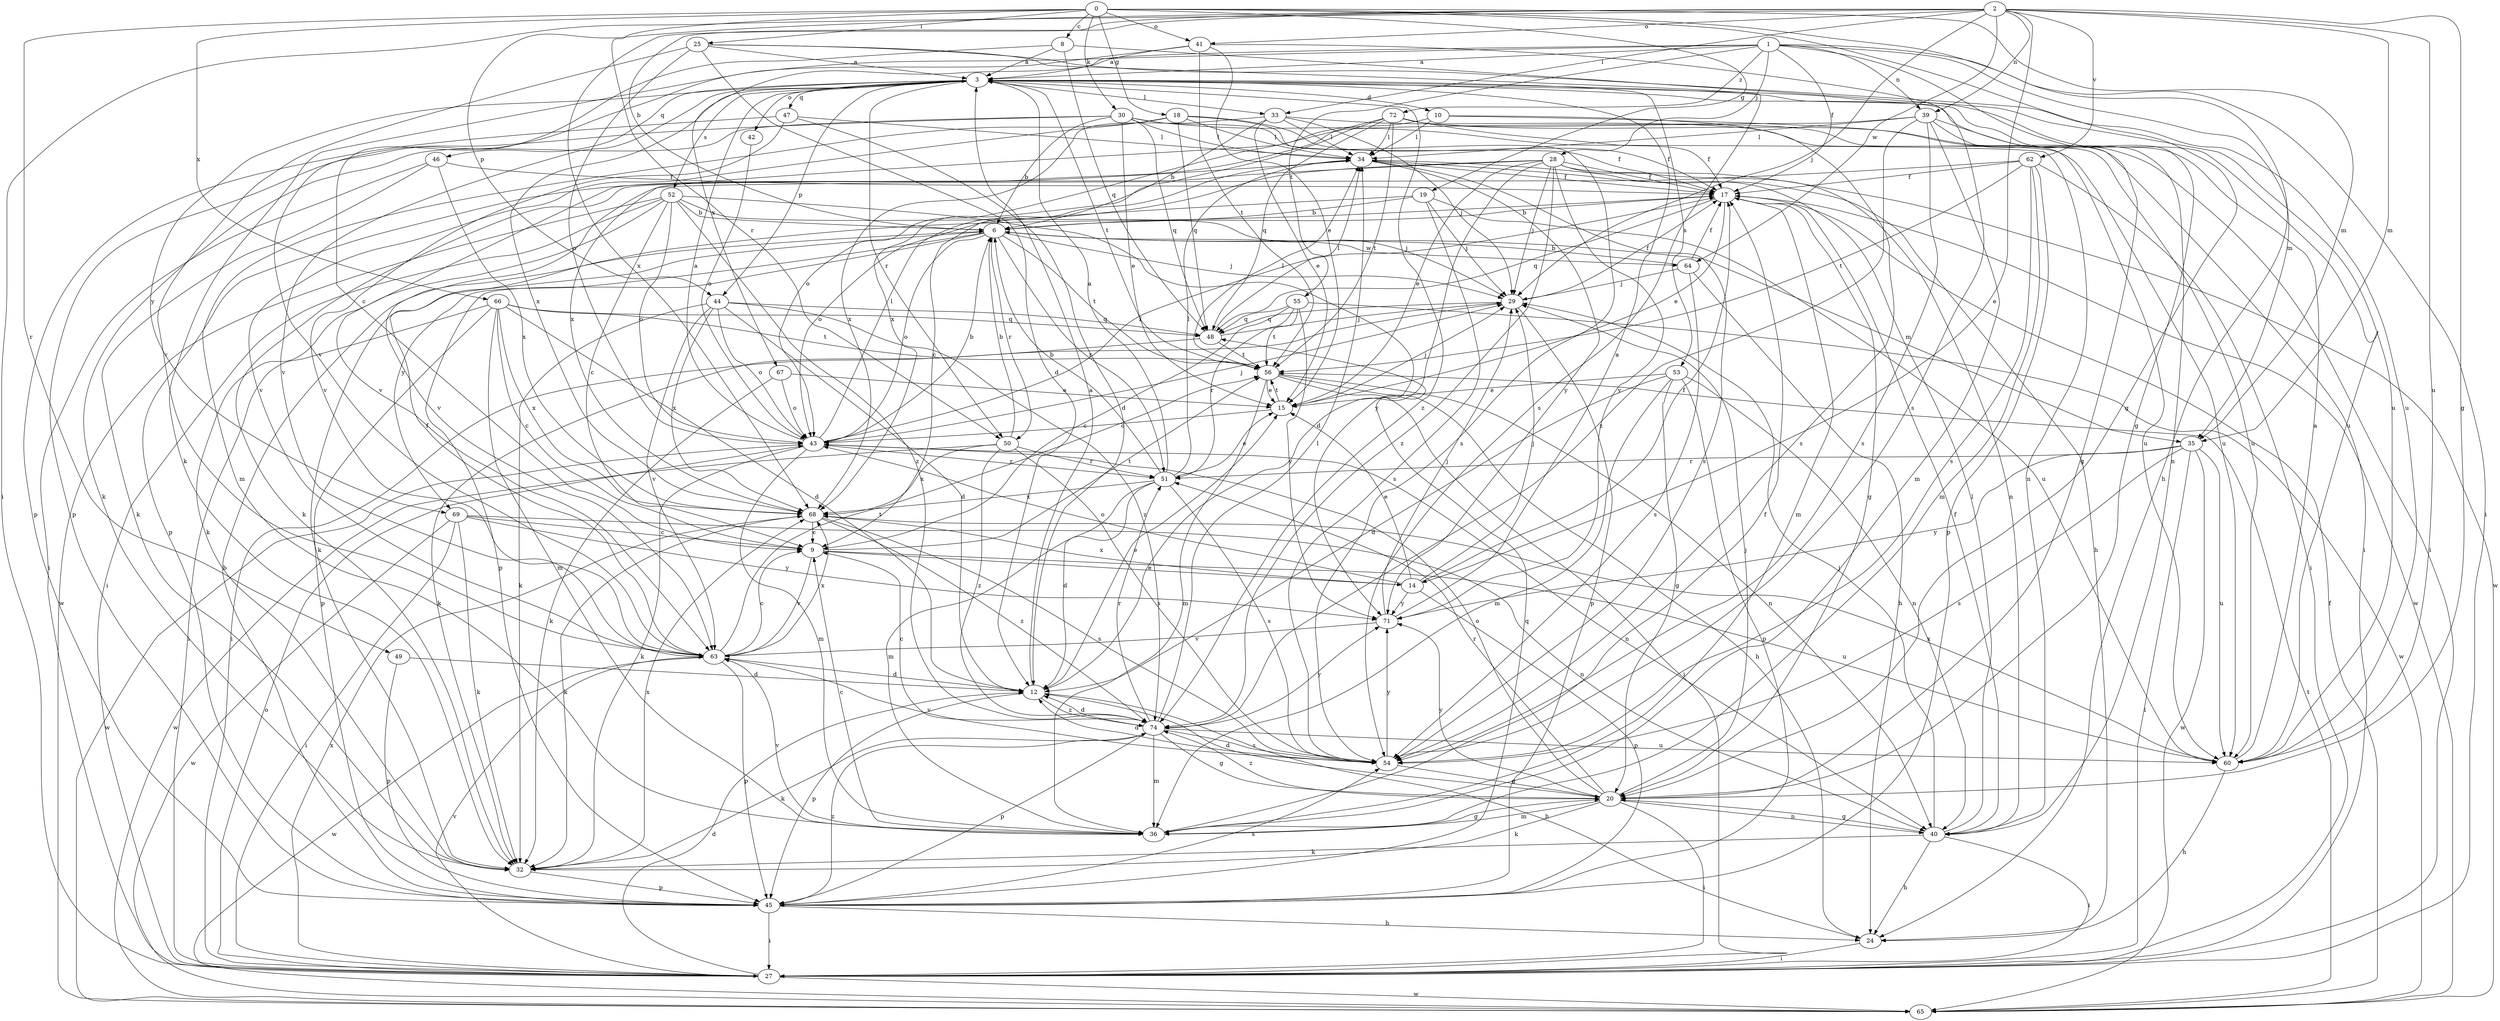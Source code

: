 strict digraph  {
0;
1;
2;
3;
6;
8;
9;
10;
12;
14;
15;
17;
18;
19;
20;
24;
25;
27;
28;
29;
30;
32;
33;
34;
35;
36;
39;
40;
41;
42;
43;
44;
45;
46;
47;
48;
49;
50;
51;
52;
53;
54;
55;
56;
60;
62;
63;
64;
65;
66;
67;
68;
69;
71;
72;
74;
0 -> 8  [label=c];
0 -> 18  [label=g];
0 -> 19  [label=g];
0 -> 20  [label=g];
0 -> 24  [label=h];
0 -> 25  [label=i];
0 -> 30  [label=k];
0 -> 35  [label=m];
0 -> 41  [label=o];
0 -> 49  [label=r];
0 -> 50  [label=r];
0 -> 66  [label=x];
1 -> 3  [label=a];
1 -> 17  [label=f];
1 -> 20  [label=g];
1 -> 27  [label=i];
1 -> 28  [label=j];
1 -> 32  [label=k];
1 -> 35  [label=m];
1 -> 39  [label=n];
1 -> 55  [label=t];
1 -> 67  [label=x];
1 -> 72  [label=z];
2 -> 6  [label=b];
2 -> 14  [label=e];
2 -> 20  [label=g];
2 -> 27  [label=i];
2 -> 29  [label=j];
2 -> 33  [label=l];
2 -> 35  [label=m];
2 -> 39  [label=n];
2 -> 41  [label=o];
2 -> 44  [label=p];
2 -> 60  [label=u];
2 -> 62  [label=v];
2 -> 64  [label=w];
2 -> 68  [label=x];
3 -> 10  [label=d];
3 -> 33  [label=l];
3 -> 40  [label=n];
3 -> 42  [label=o];
3 -> 44  [label=p];
3 -> 46  [label=q];
3 -> 47  [label=q];
3 -> 50  [label=r];
3 -> 52  [label=s];
3 -> 53  [label=s];
3 -> 56  [label=t];
3 -> 60  [label=u];
3 -> 63  [label=v];
3 -> 68  [label=x];
3 -> 69  [label=y];
3 -> 74  [label=z];
6 -> 29  [label=j];
6 -> 32  [label=k];
6 -> 35  [label=m];
6 -> 43  [label=o];
6 -> 45  [label=p];
6 -> 50  [label=r];
6 -> 51  [label=r];
6 -> 56  [label=t];
6 -> 64  [label=w];
6 -> 69  [label=y];
8 -> 3  [label=a];
8 -> 9  [label=c];
8 -> 48  [label=q];
8 -> 60  [label=u];
9 -> 14  [label=e];
9 -> 56  [label=t];
9 -> 60  [label=u];
9 -> 63  [label=v];
10 -> 34  [label=l];
10 -> 54  [label=s];
10 -> 60  [label=u];
10 -> 68  [label=x];
12 -> 3  [label=a];
12 -> 15  [label=e];
12 -> 24  [label=h];
12 -> 45  [label=p];
12 -> 74  [label=z];
14 -> 15  [label=e];
14 -> 17  [label=f];
14 -> 29  [label=j];
14 -> 43  [label=o];
14 -> 45  [label=p];
14 -> 68  [label=x];
14 -> 71  [label=y];
15 -> 29  [label=j];
15 -> 43  [label=o];
15 -> 56  [label=t];
17 -> 6  [label=b];
17 -> 15  [label=e];
17 -> 20  [label=g];
17 -> 36  [label=m];
17 -> 48  [label=q];
17 -> 65  [label=w];
18 -> 17  [label=f];
18 -> 34  [label=l];
18 -> 36  [label=m];
18 -> 48  [label=q];
18 -> 54  [label=s];
18 -> 63  [label=v];
19 -> 6  [label=b];
19 -> 29  [label=j];
19 -> 43  [label=o];
19 -> 54  [label=s];
19 -> 60  [label=u];
20 -> 12  [label=d];
20 -> 27  [label=i];
20 -> 29  [label=j];
20 -> 32  [label=k];
20 -> 36  [label=m];
20 -> 40  [label=n];
20 -> 43  [label=o];
20 -> 51  [label=r];
20 -> 71  [label=y];
20 -> 74  [label=z];
24 -> 27  [label=i];
25 -> 3  [label=a];
25 -> 12  [label=d];
25 -> 43  [label=o];
25 -> 54  [label=s];
25 -> 60  [label=u];
25 -> 63  [label=v];
27 -> 12  [label=d];
27 -> 43  [label=o];
27 -> 63  [label=v];
27 -> 65  [label=w];
27 -> 68  [label=x];
28 -> 9  [label=c];
28 -> 12  [label=d];
28 -> 15  [label=e];
28 -> 17  [label=f];
28 -> 29  [label=j];
28 -> 32  [label=k];
28 -> 40  [label=n];
28 -> 65  [label=w];
28 -> 71  [label=y];
28 -> 74  [label=z];
29 -> 17  [label=f];
29 -> 27  [label=i];
29 -> 45  [label=p];
29 -> 48  [label=q];
30 -> 6  [label=b];
30 -> 15  [label=e];
30 -> 17  [label=f];
30 -> 32  [label=k];
30 -> 34  [label=l];
30 -> 40  [label=n];
30 -> 45  [label=p];
30 -> 48  [label=q];
32 -> 45  [label=p];
32 -> 68  [label=x];
33 -> 6  [label=b];
33 -> 15  [label=e];
33 -> 29  [label=j];
33 -> 34  [label=l];
33 -> 60  [label=u];
33 -> 68  [label=x];
34 -> 17  [label=f];
34 -> 24  [label=h];
34 -> 45  [label=p];
34 -> 54  [label=s];
34 -> 71  [label=y];
35 -> 27  [label=i];
35 -> 51  [label=r];
35 -> 54  [label=s];
35 -> 60  [label=u];
35 -> 65  [label=w];
35 -> 71  [label=y];
36 -> 9  [label=c];
36 -> 17  [label=f];
36 -> 20  [label=g];
36 -> 63  [label=v];
39 -> 20  [label=g];
39 -> 27  [label=i];
39 -> 34  [label=l];
39 -> 36  [label=m];
39 -> 54  [label=s];
39 -> 63  [label=v];
39 -> 74  [label=z];
40 -> 17  [label=f];
40 -> 20  [label=g];
40 -> 24  [label=h];
40 -> 27  [label=i];
40 -> 29  [label=j];
40 -> 32  [label=k];
40 -> 34  [label=l];
41 -> 3  [label=a];
41 -> 15  [label=e];
41 -> 54  [label=s];
41 -> 56  [label=t];
41 -> 63  [label=v];
42 -> 43  [label=o];
43 -> 3  [label=a];
43 -> 6  [label=b];
43 -> 17  [label=f];
43 -> 29  [label=j];
43 -> 32  [label=k];
43 -> 34  [label=l];
43 -> 36  [label=m];
43 -> 40  [label=n];
43 -> 51  [label=r];
43 -> 65  [label=w];
44 -> 12  [label=d];
44 -> 32  [label=k];
44 -> 43  [label=o];
44 -> 48  [label=q];
44 -> 63  [label=v];
44 -> 68  [label=x];
44 -> 74  [label=z];
45 -> 6  [label=b];
45 -> 24  [label=h];
45 -> 27  [label=i];
45 -> 48  [label=q];
45 -> 54  [label=s];
45 -> 74  [label=z];
46 -> 17  [label=f];
46 -> 27  [label=i];
46 -> 32  [label=k];
46 -> 68  [label=x];
47 -> 12  [label=d];
47 -> 34  [label=l];
47 -> 45  [label=p];
47 -> 63  [label=v];
48 -> 29  [label=j];
48 -> 32  [label=k];
48 -> 34  [label=l];
48 -> 56  [label=t];
49 -> 12  [label=d];
49 -> 45  [label=p];
50 -> 6  [label=b];
50 -> 51  [label=r];
50 -> 54  [label=s];
50 -> 65  [label=w];
50 -> 68  [label=x];
50 -> 74  [label=z];
51 -> 3  [label=a];
51 -> 6  [label=b];
51 -> 12  [label=d];
51 -> 15  [label=e];
51 -> 34  [label=l];
51 -> 36  [label=m];
51 -> 54  [label=s];
51 -> 68  [label=x];
52 -> 6  [label=b];
52 -> 9  [label=c];
52 -> 27  [label=i];
52 -> 29  [label=j];
52 -> 32  [label=k];
52 -> 43  [label=o];
52 -> 65  [label=w];
52 -> 71  [label=y];
52 -> 74  [label=z];
53 -> 12  [label=d];
53 -> 15  [label=e];
53 -> 20  [label=g];
53 -> 36  [label=m];
53 -> 40  [label=n];
53 -> 45  [label=p];
54 -> 12  [label=d];
54 -> 20  [label=g];
54 -> 63  [label=v];
54 -> 71  [label=y];
55 -> 9  [label=c];
55 -> 48  [label=q];
55 -> 51  [label=r];
55 -> 56  [label=t];
55 -> 65  [label=w];
55 -> 71  [label=y];
56 -> 15  [label=e];
56 -> 24  [label=h];
56 -> 27  [label=i];
56 -> 34  [label=l];
56 -> 36  [label=m];
56 -> 40  [label=n];
60 -> 3  [label=a];
60 -> 24  [label=h];
60 -> 68  [label=x];
62 -> 17  [label=f];
62 -> 27  [label=i];
62 -> 36  [label=m];
62 -> 45  [label=p];
62 -> 54  [label=s];
62 -> 56  [label=t];
62 -> 63  [label=v];
63 -> 9  [label=c];
63 -> 12  [label=d];
63 -> 17  [label=f];
63 -> 45  [label=p];
63 -> 56  [label=t];
63 -> 65  [label=w];
63 -> 68  [label=x];
64 -> 6  [label=b];
64 -> 17  [label=f];
64 -> 24  [label=h];
64 -> 29  [label=j];
64 -> 54  [label=s];
65 -> 17  [label=f];
65 -> 56  [label=t];
66 -> 9  [label=c];
66 -> 12  [label=d];
66 -> 27  [label=i];
66 -> 36  [label=m];
66 -> 45  [label=p];
66 -> 48  [label=q];
66 -> 56  [label=t];
66 -> 68  [label=x];
67 -> 15  [label=e];
67 -> 32  [label=k];
67 -> 43  [label=o];
68 -> 9  [label=c];
68 -> 32  [label=k];
68 -> 54  [label=s];
68 -> 74  [label=z];
69 -> 9  [label=c];
69 -> 27  [label=i];
69 -> 32  [label=k];
69 -> 40  [label=n];
69 -> 65  [label=w];
69 -> 71  [label=y];
71 -> 3  [label=a];
71 -> 29  [label=j];
71 -> 63  [label=v];
72 -> 17  [label=f];
72 -> 27  [label=i];
72 -> 34  [label=l];
72 -> 43  [label=o];
72 -> 48  [label=q];
72 -> 56  [label=t];
72 -> 60  [label=u];
72 -> 68  [label=x];
74 -> 9  [label=c];
74 -> 12  [label=d];
74 -> 20  [label=g];
74 -> 32  [label=k];
74 -> 34  [label=l];
74 -> 36  [label=m];
74 -> 45  [label=p];
74 -> 51  [label=r];
74 -> 54  [label=s];
74 -> 60  [label=u];
74 -> 71  [label=y];
}
